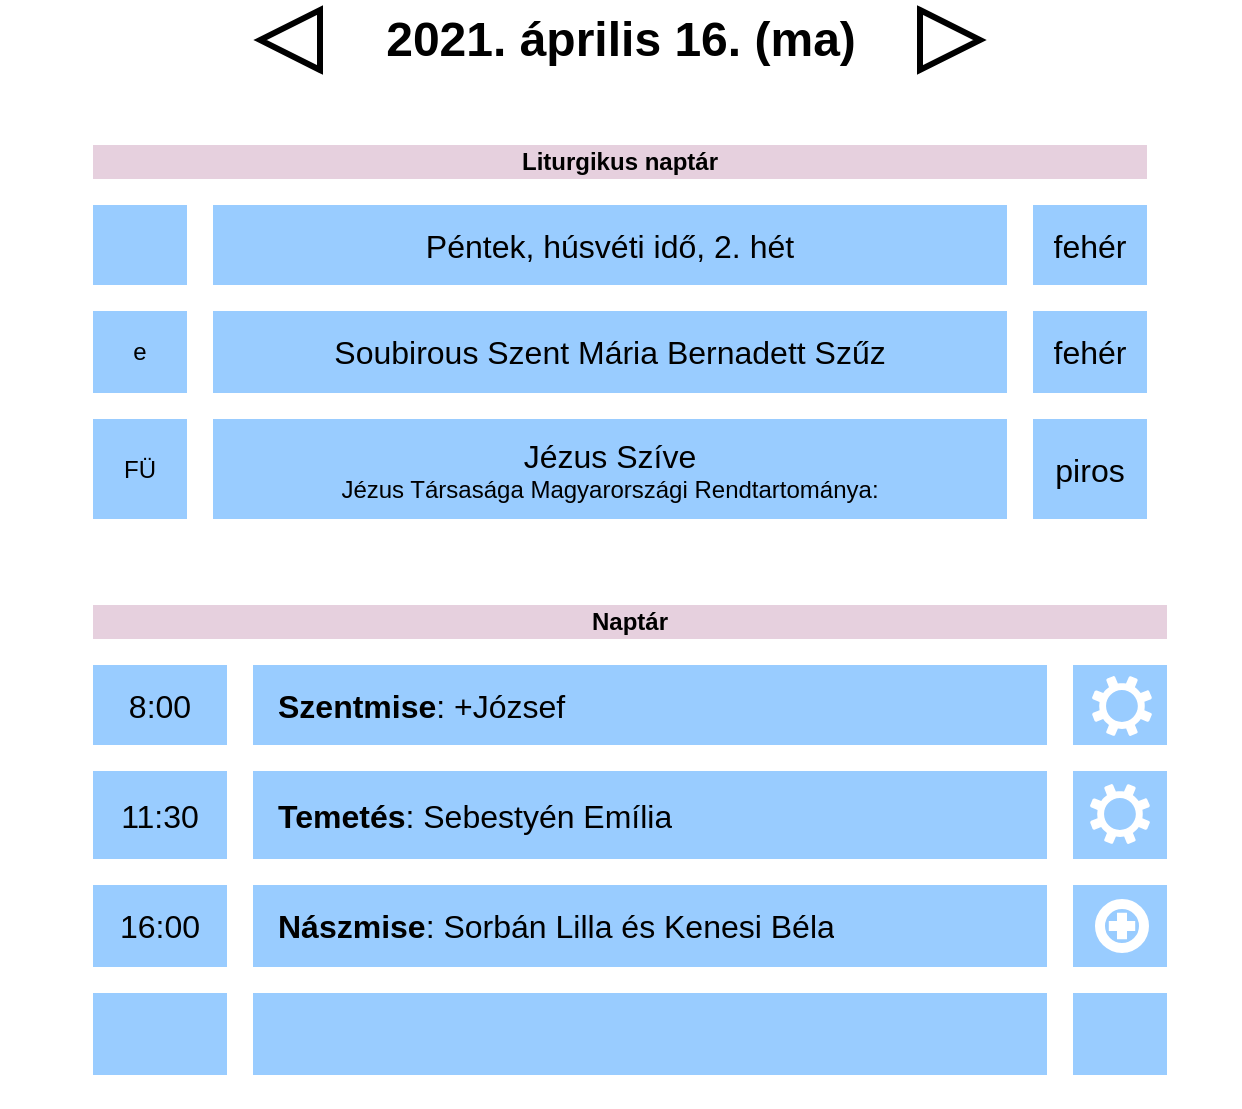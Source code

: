 <mxfile version="14.5.8" type="device"><diagram id="y0DEIEZjD1F0JLvXu46P" name="Page-1"><mxGraphModel dx="946" dy="589" grid="1" gridSize="10" guides="1" tooltips="1" connect="1" arrows="1" fold="1" page="1" pageScale="1" pageWidth="620" pageHeight="819" math="0" shadow="0"><root><mxCell id="0"/><mxCell id="1" parent="0"/><mxCell id="aPDT6ANjjHigqS82af_f-1" value="2021. április 16. (ma)" style="text;strokeColor=none;fillColor=none;html=1;fontSize=24;fontStyle=1;verticalAlign=middle;align=center;" vertex="1" parent="1"><mxGeometry y="44" width="620" height="40" as="geometry"/></mxCell><mxCell id="aPDT6ANjjHigqS82af_f-7" value="" style="triangle;whiteSpace=wrap;html=1;fillColor=none;strokeWidth=3;perimeterSpacing=0;" vertex="1" parent="1"><mxGeometry x="460" y="49" width="30" height="30" as="geometry"/></mxCell><mxCell id="aPDT6ANjjHigqS82af_f-8" value="" style="triangle;whiteSpace=wrap;html=1;fillColor=none;strokeWidth=3;perimeterSpacing=0;direction=west;" vertex="1" parent="1"><mxGeometry x="130" y="49" width="30" height="30" as="geometry"/></mxCell><mxCell id="aPDT6ANjjHigqS82af_f-9" value="Liturgikus naptár" style="shape=table;html=1;whiteSpace=wrap;startSize=30;container=1;collapsible=0;childLayout=tableLayout;fontStyle=1;align=center;strokeWidth=13;fillColor=#E6D0DE;swimlaneFillColor=#99CCFF;strokeColor=#FFFFFF;" vertex="1" parent="1"><mxGeometry x="40" y="110" width="540" height="200" as="geometry"/></mxCell><mxCell id="aPDT6ANjjHigqS82af_f-10" value="" style="shape=partialRectangle;html=1;whiteSpace=wrap;collapsible=0;dropTarget=0;pointerEvents=0;fillColor=none;top=0;left=0;bottom=0;right=0;points=[[0,0.5],[1,0.5]];portConstraint=eastwest;fontSize=15;" vertex="1" parent="aPDT6ANjjHigqS82af_f-9"><mxGeometry y="30" width="540" height="53" as="geometry"/></mxCell><mxCell id="aPDT6ANjjHigqS82af_f-11" value="" style="shape=partialRectangle;html=1;whiteSpace=wrap;connectable=0;top=0;left=0;bottom=0;right=0;overflow=hidden;fillColor=none;" vertex="1" parent="aPDT6ANjjHigqS82af_f-10"><mxGeometry width="60" height="53" as="geometry"/></mxCell><mxCell id="aPDT6ANjjHigqS82af_f-13" value="Péntek, húsvéti idő&lt;span style=&quot;font-size: 16px;&quot;&gt;,&lt;/span&gt; 2. hét" style="shape=partialRectangle;html=1;whiteSpace=wrap;connectable=0;top=0;left=0;bottom=0;right=0;overflow=hidden;fillColor=none;spacingTop=0;labelBackgroundColor=none;spacingLeft=0;labelBorderColor=none;fontSize=16;" vertex="1" parent="aPDT6ANjjHigqS82af_f-10"><mxGeometry x="60" width="410" height="53" as="geometry"/></mxCell><mxCell id="aPDT6ANjjHigqS82af_f-22" value="fehér" style="shape=partialRectangle;html=1;whiteSpace=wrap;connectable=0;top=0;left=0;bottom=0;right=0;overflow=hidden;fillColor=none;spacingTop=0;labelBackgroundColor=none;spacingLeft=0;labelBorderColor=none;fontSize=16;" vertex="1" parent="aPDT6ANjjHigqS82af_f-10"><mxGeometry x="470" width="70" height="53" as="geometry"/></mxCell><mxCell id="aPDT6ANjjHigqS82af_f-14" value="" style="shape=partialRectangle;html=1;whiteSpace=wrap;collapsible=0;dropTarget=0;pointerEvents=0;fillColor=none;top=0;left=0;bottom=0;right=0;points=[[0,0.5],[1,0.5]];portConstraint=eastwest;" vertex="1" parent="aPDT6ANjjHigqS82af_f-9"><mxGeometry y="83" width="540" height="54" as="geometry"/></mxCell><mxCell id="aPDT6ANjjHigqS82af_f-15" value="e" style="shape=partialRectangle;html=1;whiteSpace=wrap;connectable=0;fillColor=none;top=0;left=0;bottom=0;right=0;overflow=hidden;" vertex="1" parent="aPDT6ANjjHigqS82af_f-14"><mxGeometry width="60" height="54" as="geometry"/></mxCell><mxCell id="aPDT6ANjjHigqS82af_f-17" value="Soubirous Szent Mária Bernadett Szűz" style="shape=partialRectangle;html=1;whiteSpace=wrap;connectable=0;top=0;left=0;bottom=0;right=0;overflow=hidden;strokeWidth=19;perimeterSpacing=15;fillColor=none;fontSize=16;" vertex="1" parent="aPDT6ANjjHigqS82af_f-14"><mxGeometry x="60" width="410" height="54" as="geometry"/></mxCell><mxCell id="aPDT6ANjjHigqS82af_f-23" value="fehér" style="shape=partialRectangle;html=1;whiteSpace=wrap;connectable=0;top=0;left=0;bottom=0;right=0;overflow=hidden;strokeWidth=19;perimeterSpacing=15;fillColor=none;fontSize=16;" vertex="1" parent="aPDT6ANjjHigqS82af_f-14"><mxGeometry x="470" width="70" height="54" as="geometry"/></mxCell><mxCell id="aPDT6ANjjHigqS82af_f-18" value="" style="shape=partialRectangle;html=1;whiteSpace=wrap;collapsible=0;dropTarget=0;pointerEvents=0;fillColor=none;top=0;left=0;bottom=0;right=0;points=[[0,0.5],[1,0.5]];portConstraint=eastwest;" vertex="1" parent="aPDT6ANjjHigqS82af_f-9"><mxGeometry y="137" width="540" height="63" as="geometry"/></mxCell><mxCell id="aPDT6ANjjHigqS82af_f-19" value="FÜ" style="shape=partialRectangle;html=1;whiteSpace=wrap;connectable=0;fillColor=none;top=0;left=0;bottom=0;right=0;overflow=hidden;" vertex="1" parent="aPDT6ANjjHigqS82af_f-18"><mxGeometry width="60" height="63" as="geometry"/></mxCell><mxCell id="aPDT6ANjjHigqS82af_f-21" value="&lt;font style=&quot;font-size: 16px&quot;&gt;Jézus Szíve&lt;/font&gt;&lt;br&gt;Jézus Társasága Magyarországi Rendtartománya:" style="shape=partialRectangle;html=1;whiteSpace=wrap;connectable=0;fillColor=none;top=0;left=0;bottom=0;right=0;overflow=hidden;" vertex="1" parent="aPDT6ANjjHigqS82af_f-18"><mxGeometry x="60" width="410" height="63" as="geometry"/></mxCell><mxCell id="aPDT6ANjjHigqS82af_f-24" value="piros" style="shape=partialRectangle;html=1;whiteSpace=wrap;connectable=0;fillColor=none;top=0;left=0;bottom=0;right=0;overflow=hidden;fontSize=16;" vertex="1" parent="aPDT6ANjjHigqS82af_f-18"><mxGeometry x="470" width="70" height="63" as="geometry"/></mxCell><mxCell id="aPDT6ANjjHigqS82af_f-25" value="Naptár" style="shape=table;html=1;whiteSpace=wrap;startSize=30;container=1;collapsible=0;childLayout=tableLayout;fontStyle=1;align=center;strokeWidth=13;fillColor=#E6D0DE;swimlaneFillColor=#99CCFF;strokeColor=#FFFFFF;" vertex="1" parent="1"><mxGeometry x="40" y="340" width="550" height="248" as="geometry"/></mxCell><mxCell id="aPDT6ANjjHigqS82af_f-26" value="" style="shape=partialRectangle;html=1;whiteSpace=wrap;collapsible=0;dropTarget=0;pointerEvents=0;fillColor=none;top=0;left=0;bottom=0;right=0;points=[[0,0.5],[1,0.5]];portConstraint=eastwest;fontSize=15;" vertex="1" parent="aPDT6ANjjHigqS82af_f-25"><mxGeometry y="30" width="550" height="53" as="geometry"/></mxCell><mxCell id="aPDT6ANjjHigqS82af_f-27" value="8:00" style="shape=partialRectangle;html=1;whiteSpace=wrap;connectable=0;top=0;left=0;bottom=0;right=0;overflow=hidden;fillColor=none;fontSize=16;" vertex="1" parent="aPDT6ANjjHigqS82af_f-26"><mxGeometry width="80" height="53" as="geometry"/></mxCell><mxCell id="aPDT6ANjjHigqS82af_f-28" value="&lt;b&gt;Szentmise&lt;/b&gt;: +József" style="shape=partialRectangle;html=1;whiteSpace=wrap;connectable=0;top=0;left=0;bottom=0;right=0;overflow=hidden;fillColor=none;spacingTop=0;labelBackgroundColor=none;spacingLeft=17;labelBorderColor=none;fontSize=16;align=left;" vertex="1" parent="aPDT6ANjjHigqS82af_f-26"><mxGeometry x="80" width="410" height="53" as="geometry"/></mxCell><mxCell id="aPDT6ANjjHigqS82af_f-50" style="shape=partialRectangle;html=1;whiteSpace=wrap;connectable=0;top=0;left=0;bottom=0;right=0;overflow=hidden;fillColor=none;spacingTop=0;labelBackgroundColor=none;spacingLeft=17;labelBorderColor=none;fontSize=16;align=left;" vertex="1" parent="aPDT6ANjjHigqS82af_f-26"><mxGeometry x="490" width="60" height="53" as="geometry"/></mxCell><mxCell id="aPDT6ANjjHigqS82af_f-30" value="" style="shape=partialRectangle;html=1;whiteSpace=wrap;collapsible=0;dropTarget=0;pointerEvents=0;fillColor=none;top=0;left=0;bottom=0;right=0;points=[[0,0.5],[1,0.5]];portConstraint=eastwest;" vertex="1" parent="aPDT6ANjjHigqS82af_f-25"><mxGeometry y="83" width="550" height="57" as="geometry"/></mxCell><mxCell id="aPDT6ANjjHigqS82af_f-31" value="11:30" style="shape=partialRectangle;html=1;whiteSpace=wrap;connectable=0;fillColor=none;top=0;left=0;bottom=0;right=0;overflow=hidden;fontSize=16;" vertex="1" parent="aPDT6ANjjHigqS82af_f-30"><mxGeometry width="80" height="57" as="geometry"/></mxCell><mxCell id="aPDT6ANjjHigqS82af_f-32" value="&lt;b&gt;Temetés&lt;/b&gt;: Sebestyén Emília" style="shape=partialRectangle;html=1;whiteSpace=wrap;connectable=0;top=0;left=0;bottom=0;right=0;overflow=hidden;strokeWidth=19;perimeterSpacing=15;fillColor=none;fontSize=16;align=left;spacingLeft=17;" vertex="1" parent="aPDT6ANjjHigqS82af_f-30"><mxGeometry x="80" width="410" height="57" as="geometry"/></mxCell><mxCell id="aPDT6ANjjHigqS82af_f-51" style="shape=partialRectangle;html=1;whiteSpace=wrap;connectable=0;top=0;left=0;bottom=0;right=0;overflow=hidden;strokeWidth=19;perimeterSpacing=15;fillColor=none;fontSize=16;align=left;spacingLeft=17;" vertex="1" parent="aPDT6ANjjHigqS82af_f-30"><mxGeometry x="490" width="60" height="57" as="geometry"/></mxCell><mxCell id="aPDT6ANjjHigqS82af_f-38" style="shape=partialRectangle;html=1;whiteSpace=wrap;collapsible=0;dropTarget=0;pointerEvents=0;fillColor=none;top=0;left=0;bottom=0;right=0;points=[[0,0.5],[1,0.5]];portConstraint=eastwest;" vertex="1" parent="aPDT6ANjjHigqS82af_f-25"><mxGeometry y="140" width="550" height="54" as="geometry"/></mxCell><mxCell id="aPDT6ANjjHigqS82af_f-39" value="16:00" style="shape=partialRectangle;html=1;whiteSpace=wrap;connectable=0;fillColor=none;top=0;left=0;bottom=0;right=0;overflow=hidden;fontSize=16;" vertex="1" parent="aPDT6ANjjHigqS82af_f-38"><mxGeometry width="80" height="54" as="geometry"/></mxCell><mxCell id="aPDT6ANjjHigqS82af_f-40" value="&lt;b&gt;Nászmise&lt;/b&gt;: Sorbán Lilla és Kenesi Béla" style="shape=partialRectangle;html=1;whiteSpace=wrap;connectable=0;top=0;left=0;bottom=0;right=0;overflow=hidden;strokeWidth=19;perimeterSpacing=15;fillColor=none;fontSize=16;align=left;spacingLeft=17;" vertex="1" parent="aPDT6ANjjHigqS82af_f-38"><mxGeometry x="80" width="410" height="54" as="geometry"/></mxCell><mxCell id="aPDT6ANjjHigqS82af_f-52" style="shape=partialRectangle;html=1;whiteSpace=wrap;connectable=0;top=0;left=0;bottom=0;right=0;overflow=hidden;strokeWidth=19;perimeterSpacing=15;fillColor=none;fontSize=16;align=left;spacingLeft=17;" vertex="1" parent="aPDT6ANjjHigqS82af_f-38"><mxGeometry x="490" width="60" height="54" as="geometry"/></mxCell><mxCell id="aPDT6ANjjHigqS82af_f-42" style="shape=partialRectangle;html=1;whiteSpace=wrap;collapsible=0;dropTarget=0;pointerEvents=0;fillColor=none;top=0;left=0;bottom=0;right=0;points=[[0,0.5],[1,0.5]];portConstraint=eastwest;" vertex="1" parent="aPDT6ANjjHigqS82af_f-25"><mxGeometry y="194" width="550" height="54" as="geometry"/></mxCell><mxCell id="aPDT6ANjjHigqS82af_f-43" style="shape=partialRectangle;html=1;whiteSpace=wrap;connectable=0;fillColor=none;top=0;left=0;bottom=0;right=0;overflow=hidden;fontSize=16;" vertex="1" parent="aPDT6ANjjHigqS82af_f-42"><mxGeometry width="80" height="54" as="geometry"/></mxCell><mxCell id="aPDT6ANjjHigqS82af_f-44" style="shape=partialRectangle;html=1;whiteSpace=wrap;connectable=0;top=0;left=0;bottom=0;right=0;overflow=hidden;strokeWidth=19;perimeterSpacing=15;fillColor=none;fontSize=16;align=left;spacingLeft=17;" vertex="1" parent="aPDT6ANjjHigqS82af_f-42"><mxGeometry x="80" width="410" height="54" as="geometry"/></mxCell><mxCell id="aPDT6ANjjHigqS82af_f-53" style="shape=partialRectangle;html=1;whiteSpace=wrap;connectable=0;top=0;left=0;bottom=0;right=0;overflow=hidden;strokeWidth=19;perimeterSpacing=15;fillColor=none;fontSize=16;align=left;spacingLeft=17;" vertex="1" parent="aPDT6ANjjHigqS82af_f-42"><mxGeometry x="490" width="60" height="54" as="geometry"/></mxCell><mxCell id="aPDT6ANjjHigqS82af_f-55" value="" style="aspect=fixed;pointerEvents=1;shadow=0;dashed=0;html=1;strokeColor=none;labelPosition=center;verticalLabelPosition=bottom;verticalAlign=top;align=center;shape=mxgraph.mscae.enterprise.settings;labelBackgroundColor=none;fontSize=16;fillColor=#FFFFFF;" vertex="1" parent="1"><mxGeometry x="546" y="382" width="30" height="30" as="geometry"/></mxCell><mxCell id="aPDT6ANjjHigqS82af_f-73" value="" style="aspect=fixed;pointerEvents=1;shadow=0;dashed=0;html=1;strokeColor=none;labelPosition=center;verticalLabelPosition=bottom;verticalAlign=top;align=center;shape=mxgraph.mscae.enterprise.settings;labelBackgroundColor=none;fontSize=16;fillColor=#FFFFFF;" vertex="1" parent="1"><mxGeometry x="545" y="436" width="30" height="30" as="geometry"/></mxCell><mxCell id="aPDT6ANjjHigqS82af_f-76" value="" style="html=1;verticalLabelPosition=bottom;align=center;labelBackgroundColor=#ffffff;verticalAlign=top;strokeWidth=5;shadow=0;dashed=0;shape=mxgraph.ios7.icons.add;gradientColor=none;fontSize=16;strokeColor=#FFFFFF;fillColor=none;" vertex="1" parent="1"><mxGeometry x="550" y="496" width="22" height="22" as="geometry"/></mxCell></root></mxGraphModel></diagram></mxfile>